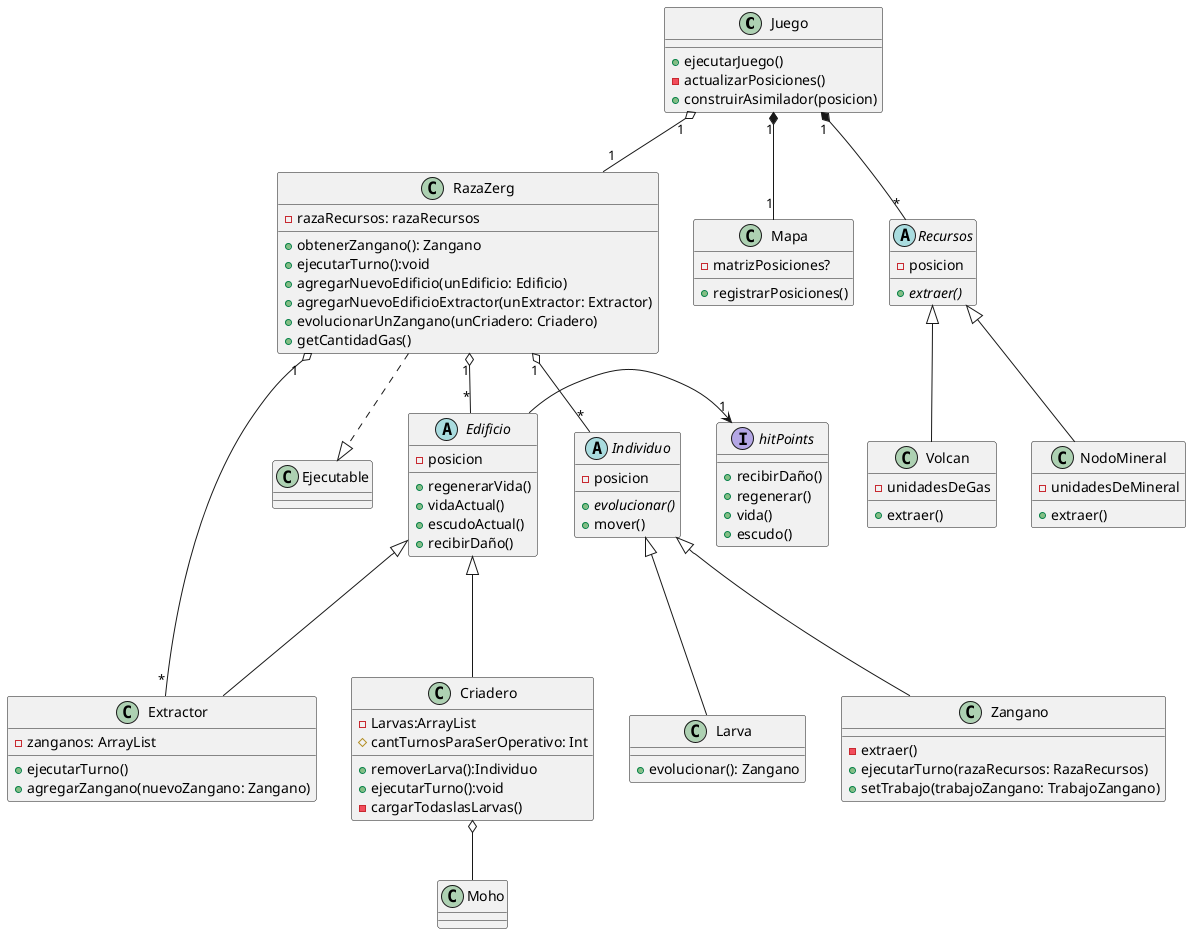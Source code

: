 @startuml



class Juego {
    +ejecutarJuego()
    -actualizarPosiciones()
    +construirAsimilador(posicion)
}

class Zangano{
    -extraer()
    +ejecutarTurno(razaRecursos: RazaRecursos)
        +setTrabajo(trabajoZangano: TrabajoZangano)
}
class Larva{
    +evolucionar(): Zangano
}

class RazaZerg{
    -razaRecursos: razaRecursos
    + obtenerZangano(): Zangano
    +ejecutarTurno():void
    +agregarNuevoEdificio(unEdificio: Edificio)
    +agregarNuevoEdificioExtractor(unExtractor: Extractor)
    +evolucionarUnZangano(unCriadero: Criadero)
    +getCantidadGas()
}
class Criadero{
    -Larvas:ArrayList
    #cantTurnosParaSerOperativo: Int
    +removerLarva():Individuo
    +ejecutarTurno():void
    -cargarTodaslasLarvas()
}


abstract class Edificio{
    -posicion
    +regenerarVida()
    +vidaActual()
    +escudoActual()
    +recibirDaño()
}

class Extractor{
    -zanganos: ArrayList
    +ejecutarTurno()
    +agregarZangano(nuevoZangano: Zangano)
}

abstract class Individuo {
    -posicion
    {abstract} +evolucionar()
    +mover()
}

class Mapa {
    -matrizPosiciones?
    +registrarPosiciones()
}

abstract class Recursos {
    -posicion
    {abstract} +extraer()
}

class NodoMineral {
    -unidadesDeMineral
    +extraer()
}

class Volcan{
    -unidadesDeGas
    +extraer()
}


interface hitPoints{

+recibirDaño()
+regenerar()
+vida()
+escudo()
}

Zangano  -up--|> Individuo
Larva    -up--|> Individuo
RazaZerg "1"  o-- "*" Edificio
RazaZerg "1"  o-- "*" Individuo
RazaZerg   ..|>  Ejecutable

Criadero -up--|> Edificio
Extractor -up--|> Edificio
Juego "1"  o-- "1" RazaZerg
Juego "1"  *-- "1" Mapa
Juego "1"  *-- "*" Recursos
Recursos <|-- Volcan
Recursos <|-- NodoMineral
Criadero o-- Moho
RazaZerg "1"  o-- "*" Extractor

Edificio -> "1" hitPoints

@enduml

//Que al evolucionar un zanagano se cree un edificio en la misma pos
// y se elimine el zangano.

//Juego en el metodo actualizarPosiciones le pide a cada
//individuo y edificio sus posiciones y se las envia a mapa

//Hay que hacer una clase Posicion que tenga como atributo
//coordenadas x e y.

//Para construir un edificio hice que lo haga la clase juego, asi
//soluciono el tema de chequear que el edificio se construya sobre
//lo que debe. Pero no se si van a quedar demasaidos métodos en Juego.
